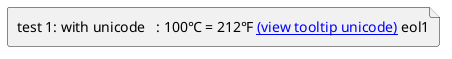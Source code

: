 {
  "sha1": "fc32wszyz6co5xo7tmx484emlk0gqy",
  "insertion": {
    "when": "2024-06-01T09:03:05.943Z",
    "url": "https://forum.plantuml.net/11505/could-you-add-unicode-and-entities-management-links-tooltip",
    "user": "plantuml@gmail.com"
  }
}
@startuml
file f [
test 1: with unicode   : 100<U+02103> = 212<U+02109> [[{BULLE test 1:\n100<U+02103> = 212<U+02109>}(view tooltip unicode)]] eol1
]
@enduml
